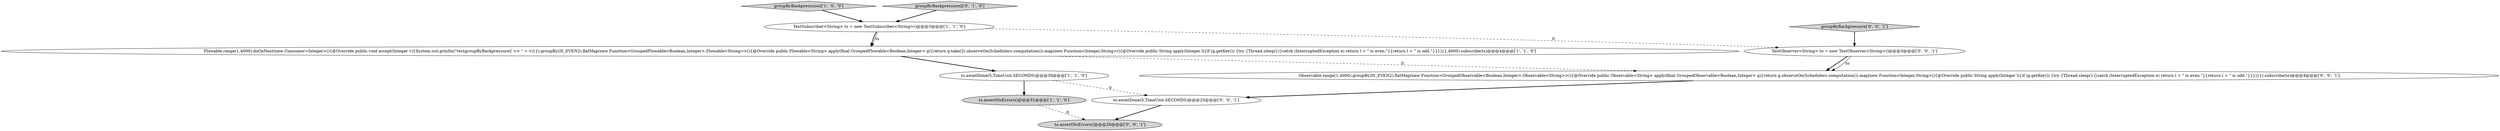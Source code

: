 digraph {
1 [style = filled, label = "groupByBackpressure2['1', '0', '0']", fillcolor = lightgray, shape = diamond image = "AAA0AAABBB1BBB"];
3 [style = filled, label = "ts.awaitDone(5,TimeUnit.SECONDS)@@@30@@@['1', '1', '0']", fillcolor = white, shape = ellipse image = "AAA0AAABBB1BBB"];
8 [style = filled, label = "Observable.range(1,4000).groupBy(IS_EVEN2).flatMap(new Function<GroupedObservable<Boolean,Integer>,Observable<String>>(){@Override public Observable<String> apply(final GroupedObservable<Boolean,Integer> g){return g.observeOn(Schedulers.computation()).map(new Function<Integer,String>(){@Override public String apply(Integer l){if (g.getKey()) {try {Thread.sleep(1)}catch (InterruptedException e) return l + \" is even.\"}{return l + \" is odd.\"}}})}}).subscribe(to)@@@4@@@['0', '0', '1']", fillcolor = white, shape = ellipse image = "AAA0AAABBB3BBB"];
10 [style = filled, label = "groupByBackpressure['0', '0', '1']", fillcolor = lightgray, shape = diamond image = "AAA0AAABBB3BBB"];
0 [style = filled, label = "ts.assertNoErrors()@@@31@@@['1', '1', '0']", fillcolor = lightgray, shape = ellipse image = "AAA0AAABBB1BBB"];
6 [style = filled, label = "to.assertNoErrors()@@@26@@@['0', '0', '1']", fillcolor = lightgray, shape = ellipse image = "AAA0AAABBB3BBB"];
2 [style = filled, label = "TestSubscriber<String> ts = new TestSubscriber<String>()@@@3@@@['1', '1', '0']", fillcolor = white, shape = ellipse image = "AAA0AAABBB1BBB"];
5 [style = filled, label = "groupByBackpressure2['0', '1', '0']", fillcolor = lightgray, shape = diamond image = "AAA0AAABBB2BBB"];
4 [style = filled, label = "Flowable.range(1,4000).doOnNext(new Consumer<Integer>(){@Override public void accept(Integer v){System.out.println(\"testgroupByBackpressure2 >> \" + v)}}).groupBy(IS_EVEN2).flatMap(new Function<GroupedFlowable<Boolean,Integer>,Flowable<String>>(){@Override public Flowable<String> apply(final GroupedFlowable<Boolean,Integer> g){return g.take(2).observeOn(Schedulers.computation()).map(new Function<Integer,String>(){@Override public String apply(Integer l){if (g.getKey()) {try {Thread.sleep(1)}catch (InterruptedException e) return l + \" is even.\"}{return l + \" is odd.\"}}})}},4000).subscribe(ts)@@@4@@@['1', '1', '0']", fillcolor = white, shape = ellipse image = "AAA0AAABBB1BBB"];
9 [style = filled, label = "to.awaitDone(5,TimeUnit.SECONDS)@@@25@@@['0', '0', '1']", fillcolor = white, shape = ellipse image = "AAA0AAABBB3BBB"];
7 [style = filled, label = "TestObserver<String> to = new TestObserver<String>()@@@3@@@['0', '0', '1']", fillcolor = white, shape = ellipse image = "AAA0AAABBB3BBB"];
5->2 [style = bold, label=""];
2->7 [style = dashed, label="0"];
10->7 [style = bold, label=""];
7->8 [style = bold, label=""];
8->9 [style = bold, label=""];
2->4 [style = bold, label=""];
3->0 [style = bold, label=""];
4->3 [style = bold, label=""];
2->4 [style = solid, label="ts"];
1->2 [style = bold, label=""];
3->9 [style = dashed, label="0"];
4->8 [style = dashed, label="0"];
7->8 [style = solid, label="to"];
9->6 [style = bold, label=""];
0->6 [style = dashed, label="0"];
}
